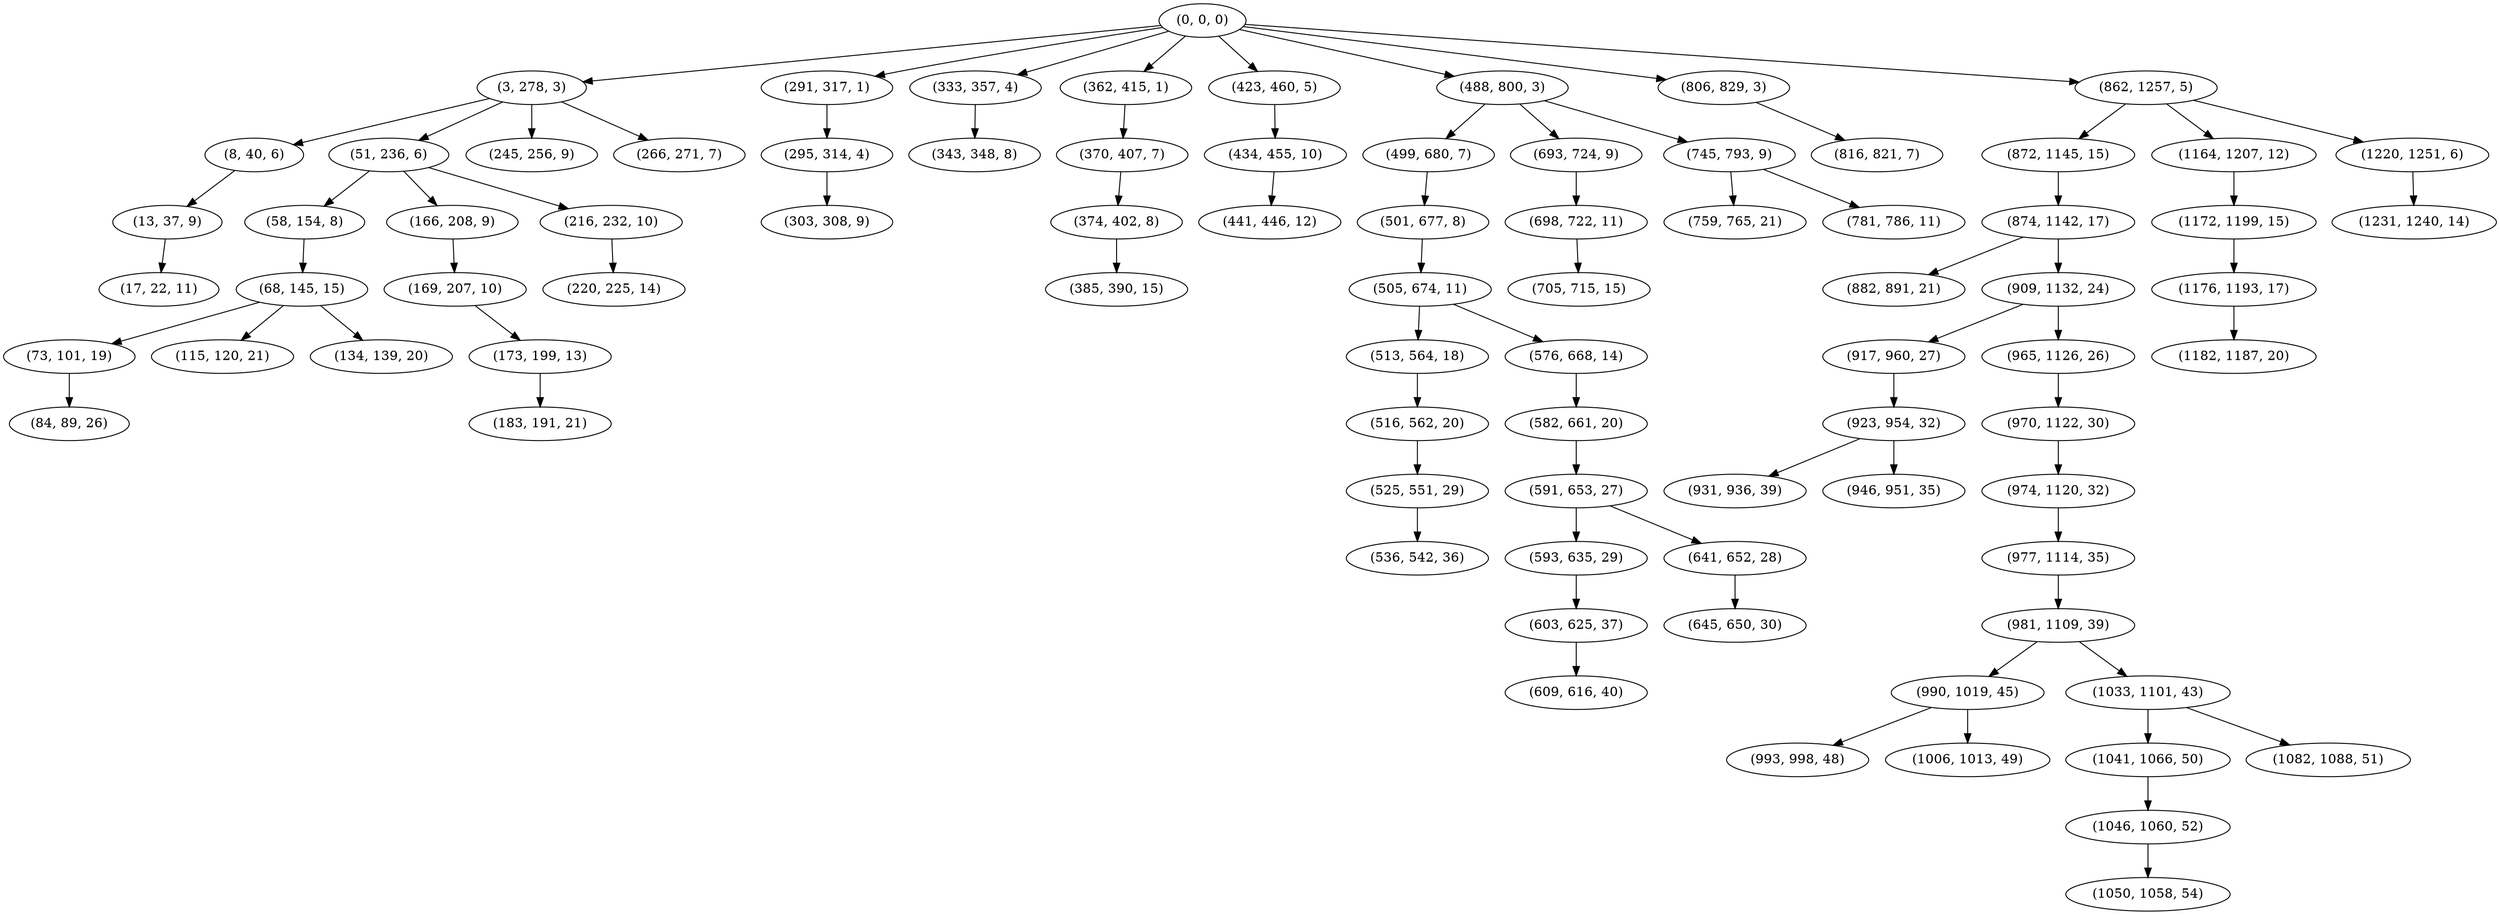 digraph tree {
    "(0, 0, 0)";
    "(3, 278, 3)";
    "(8, 40, 6)";
    "(13, 37, 9)";
    "(17, 22, 11)";
    "(51, 236, 6)";
    "(58, 154, 8)";
    "(68, 145, 15)";
    "(73, 101, 19)";
    "(84, 89, 26)";
    "(115, 120, 21)";
    "(134, 139, 20)";
    "(166, 208, 9)";
    "(169, 207, 10)";
    "(173, 199, 13)";
    "(183, 191, 21)";
    "(216, 232, 10)";
    "(220, 225, 14)";
    "(245, 256, 9)";
    "(266, 271, 7)";
    "(291, 317, 1)";
    "(295, 314, 4)";
    "(303, 308, 9)";
    "(333, 357, 4)";
    "(343, 348, 8)";
    "(362, 415, 1)";
    "(370, 407, 7)";
    "(374, 402, 8)";
    "(385, 390, 15)";
    "(423, 460, 5)";
    "(434, 455, 10)";
    "(441, 446, 12)";
    "(488, 800, 3)";
    "(499, 680, 7)";
    "(501, 677, 8)";
    "(505, 674, 11)";
    "(513, 564, 18)";
    "(516, 562, 20)";
    "(525, 551, 29)";
    "(536, 542, 36)";
    "(576, 668, 14)";
    "(582, 661, 20)";
    "(591, 653, 27)";
    "(593, 635, 29)";
    "(603, 625, 37)";
    "(609, 616, 40)";
    "(641, 652, 28)";
    "(645, 650, 30)";
    "(693, 724, 9)";
    "(698, 722, 11)";
    "(705, 715, 15)";
    "(745, 793, 9)";
    "(759, 765, 21)";
    "(781, 786, 11)";
    "(806, 829, 3)";
    "(816, 821, 7)";
    "(862, 1257, 5)";
    "(872, 1145, 15)";
    "(874, 1142, 17)";
    "(882, 891, 21)";
    "(909, 1132, 24)";
    "(917, 960, 27)";
    "(923, 954, 32)";
    "(931, 936, 39)";
    "(946, 951, 35)";
    "(965, 1126, 26)";
    "(970, 1122, 30)";
    "(974, 1120, 32)";
    "(977, 1114, 35)";
    "(981, 1109, 39)";
    "(990, 1019, 45)";
    "(993, 998, 48)";
    "(1006, 1013, 49)";
    "(1033, 1101, 43)";
    "(1041, 1066, 50)";
    "(1046, 1060, 52)";
    "(1050, 1058, 54)";
    "(1082, 1088, 51)";
    "(1164, 1207, 12)";
    "(1172, 1199, 15)";
    "(1176, 1193, 17)";
    "(1182, 1187, 20)";
    "(1220, 1251, 6)";
    "(1231, 1240, 14)";
    "(0, 0, 0)" -> "(3, 278, 3)";
    "(0, 0, 0)" -> "(291, 317, 1)";
    "(0, 0, 0)" -> "(333, 357, 4)";
    "(0, 0, 0)" -> "(362, 415, 1)";
    "(0, 0, 0)" -> "(423, 460, 5)";
    "(0, 0, 0)" -> "(488, 800, 3)";
    "(0, 0, 0)" -> "(806, 829, 3)";
    "(0, 0, 0)" -> "(862, 1257, 5)";
    "(3, 278, 3)" -> "(8, 40, 6)";
    "(3, 278, 3)" -> "(51, 236, 6)";
    "(3, 278, 3)" -> "(245, 256, 9)";
    "(3, 278, 3)" -> "(266, 271, 7)";
    "(8, 40, 6)" -> "(13, 37, 9)";
    "(13, 37, 9)" -> "(17, 22, 11)";
    "(51, 236, 6)" -> "(58, 154, 8)";
    "(51, 236, 6)" -> "(166, 208, 9)";
    "(51, 236, 6)" -> "(216, 232, 10)";
    "(58, 154, 8)" -> "(68, 145, 15)";
    "(68, 145, 15)" -> "(73, 101, 19)";
    "(68, 145, 15)" -> "(115, 120, 21)";
    "(68, 145, 15)" -> "(134, 139, 20)";
    "(73, 101, 19)" -> "(84, 89, 26)";
    "(166, 208, 9)" -> "(169, 207, 10)";
    "(169, 207, 10)" -> "(173, 199, 13)";
    "(173, 199, 13)" -> "(183, 191, 21)";
    "(216, 232, 10)" -> "(220, 225, 14)";
    "(291, 317, 1)" -> "(295, 314, 4)";
    "(295, 314, 4)" -> "(303, 308, 9)";
    "(333, 357, 4)" -> "(343, 348, 8)";
    "(362, 415, 1)" -> "(370, 407, 7)";
    "(370, 407, 7)" -> "(374, 402, 8)";
    "(374, 402, 8)" -> "(385, 390, 15)";
    "(423, 460, 5)" -> "(434, 455, 10)";
    "(434, 455, 10)" -> "(441, 446, 12)";
    "(488, 800, 3)" -> "(499, 680, 7)";
    "(488, 800, 3)" -> "(693, 724, 9)";
    "(488, 800, 3)" -> "(745, 793, 9)";
    "(499, 680, 7)" -> "(501, 677, 8)";
    "(501, 677, 8)" -> "(505, 674, 11)";
    "(505, 674, 11)" -> "(513, 564, 18)";
    "(505, 674, 11)" -> "(576, 668, 14)";
    "(513, 564, 18)" -> "(516, 562, 20)";
    "(516, 562, 20)" -> "(525, 551, 29)";
    "(525, 551, 29)" -> "(536, 542, 36)";
    "(576, 668, 14)" -> "(582, 661, 20)";
    "(582, 661, 20)" -> "(591, 653, 27)";
    "(591, 653, 27)" -> "(593, 635, 29)";
    "(591, 653, 27)" -> "(641, 652, 28)";
    "(593, 635, 29)" -> "(603, 625, 37)";
    "(603, 625, 37)" -> "(609, 616, 40)";
    "(641, 652, 28)" -> "(645, 650, 30)";
    "(693, 724, 9)" -> "(698, 722, 11)";
    "(698, 722, 11)" -> "(705, 715, 15)";
    "(745, 793, 9)" -> "(759, 765, 21)";
    "(745, 793, 9)" -> "(781, 786, 11)";
    "(806, 829, 3)" -> "(816, 821, 7)";
    "(862, 1257, 5)" -> "(872, 1145, 15)";
    "(862, 1257, 5)" -> "(1164, 1207, 12)";
    "(862, 1257, 5)" -> "(1220, 1251, 6)";
    "(872, 1145, 15)" -> "(874, 1142, 17)";
    "(874, 1142, 17)" -> "(882, 891, 21)";
    "(874, 1142, 17)" -> "(909, 1132, 24)";
    "(909, 1132, 24)" -> "(917, 960, 27)";
    "(909, 1132, 24)" -> "(965, 1126, 26)";
    "(917, 960, 27)" -> "(923, 954, 32)";
    "(923, 954, 32)" -> "(931, 936, 39)";
    "(923, 954, 32)" -> "(946, 951, 35)";
    "(965, 1126, 26)" -> "(970, 1122, 30)";
    "(970, 1122, 30)" -> "(974, 1120, 32)";
    "(974, 1120, 32)" -> "(977, 1114, 35)";
    "(977, 1114, 35)" -> "(981, 1109, 39)";
    "(981, 1109, 39)" -> "(990, 1019, 45)";
    "(981, 1109, 39)" -> "(1033, 1101, 43)";
    "(990, 1019, 45)" -> "(993, 998, 48)";
    "(990, 1019, 45)" -> "(1006, 1013, 49)";
    "(1033, 1101, 43)" -> "(1041, 1066, 50)";
    "(1033, 1101, 43)" -> "(1082, 1088, 51)";
    "(1041, 1066, 50)" -> "(1046, 1060, 52)";
    "(1046, 1060, 52)" -> "(1050, 1058, 54)";
    "(1164, 1207, 12)" -> "(1172, 1199, 15)";
    "(1172, 1199, 15)" -> "(1176, 1193, 17)";
    "(1176, 1193, 17)" -> "(1182, 1187, 20)";
    "(1220, 1251, 6)" -> "(1231, 1240, 14)";
}
